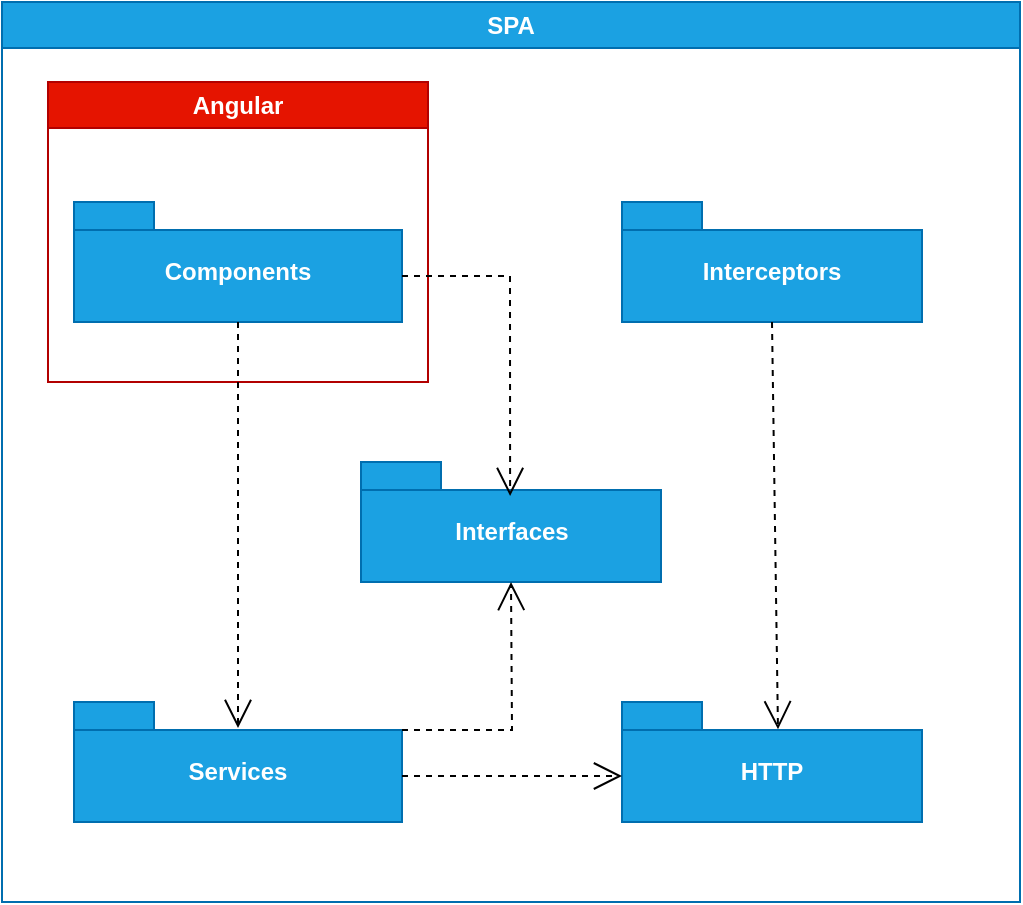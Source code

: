 <mxfile version="24.7.17">
  <diagram name="Página-1" id="kKBKMEyVlORLd3pp8Gom">
    <mxGraphModel dx="780" dy="496" grid="1" gridSize="10" guides="1" tooltips="1" connect="1" arrows="1" fold="1" page="1" pageScale="1" pageWidth="827" pageHeight="1169" math="0" shadow="0">
      <root>
        <mxCell id="0" />
        <mxCell id="1" parent="0" />
        <mxCell id="Upk1R_LHM_AzDDc6ebxE-3" value="SPA" style="swimlane;whiteSpace=wrap;html=1;fillColor=#1ba1e2;fontColor=#ffffff;strokeColor=#006EAF;" parent="1" vertex="1">
          <mxGeometry x="150" y="50" width="509" height="450" as="geometry" />
        </mxCell>
        <mxCell id="rFL1SJs7jFUsXzOqKkRG-2" value="Angular" style="swimlane;whiteSpace=wrap;html=1;fillColor=#e51400;fontColor=#ffffff;strokeColor=#B20000;" vertex="1" parent="Upk1R_LHM_AzDDc6ebxE-3">
          <mxGeometry x="23" y="40" width="190" height="150" as="geometry" />
        </mxCell>
        <mxCell id="rFL1SJs7jFUsXzOqKkRG-3" value="Components" style="shape=folder;fontStyle=1;spacingTop=10;tabWidth=40;tabHeight=14;tabPosition=left;html=1;whiteSpace=wrap;fillColor=#1ba1e2;fontColor=#ffffff;strokeColor=#006EAF;" vertex="1" parent="rFL1SJs7jFUsXzOqKkRG-2">
          <mxGeometry x="13" y="60" width="164" height="60" as="geometry" />
        </mxCell>
        <mxCell id="rFL1SJs7jFUsXzOqKkRG-8" value="Services" style="shape=folder;fontStyle=1;spacingTop=10;tabWidth=40;tabHeight=14;tabPosition=left;html=1;whiteSpace=wrap;fillColor=#1ba1e2;fontColor=#ffffff;strokeColor=#006EAF;" vertex="1" parent="Upk1R_LHM_AzDDc6ebxE-3">
          <mxGeometry x="36" y="350" width="164" height="60" as="geometry" />
        </mxCell>
        <mxCell id="rFL1SJs7jFUsXzOqKkRG-4" value="" style="endArrow=open;endSize=12;dashed=1;html=1;rounded=0;exitX=0.5;exitY=1;exitDx=0;exitDy=0;exitPerimeter=0;entryX=0.5;entryY=0.217;entryDx=0;entryDy=0;entryPerimeter=0;" edge="1" parent="Upk1R_LHM_AzDDc6ebxE-3" source="rFL1SJs7jFUsXzOqKkRG-3" target="rFL1SJs7jFUsXzOqKkRG-8">
          <mxGeometry width="160" relative="1" as="geometry">
            <mxPoint x="97" y="160" as="sourcePoint" />
            <mxPoint x="104" y="290" as="targetPoint" />
          </mxGeometry>
        </mxCell>
        <mxCell id="rFL1SJs7jFUsXzOqKkRG-11" value="Interceptors" style="shape=folder;fontStyle=1;spacingTop=10;tabWidth=40;tabHeight=14;tabPosition=left;html=1;whiteSpace=wrap;fillColor=#1ba1e2;fontColor=#ffffff;strokeColor=#006EAF;" vertex="1" parent="Upk1R_LHM_AzDDc6ebxE-3">
          <mxGeometry x="310" y="100" width="150" height="60" as="geometry" />
        </mxCell>
        <mxCell id="rFL1SJs7jFUsXzOqKkRG-12" value="HTTP" style="shape=folder;fontStyle=1;spacingTop=10;tabWidth=40;tabHeight=14;tabPosition=left;html=1;whiteSpace=wrap;fillColor=#1ba1e2;fontColor=#ffffff;strokeColor=#006EAF;" vertex="1" parent="Upk1R_LHM_AzDDc6ebxE-3">
          <mxGeometry x="310" y="350" width="150" height="60" as="geometry" />
        </mxCell>
        <mxCell id="rFL1SJs7jFUsXzOqKkRG-13" value="Interfaces" style="shape=folder;fontStyle=1;spacingTop=10;tabWidth=40;tabHeight=14;tabPosition=left;html=1;whiteSpace=wrap;fillColor=#1ba1e2;fontColor=#ffffff;strokeColor=#006EAF;" vertex="1" parent="Upk1R_LHM_AzDDc6ebxE-3">
          <mxGeometry x="179.5" y="230" width="150" height="60" as="geometry" />
        </mxCell>
        <mxCell id="rFL1SJs7jFUsXzOqKkRG-14" value="" style="endArrow=open;endSize=12;dashed=1;html=1;rounded=0;exitX=0;exitY=0;exitDx=164;exitDy=37;exitPerimeter=0;entryX=0.497;entryY=0.283;entryDx=0;entryDy=0;entryPerimeter=0;" edge="1" parent="Upk1R_LHM_AzDDc6ebxE-3" source="rFL1SJs7jFUsXzOqKkRG-3" target="rFL1SJs7jFUsXzOqKkRG-13">
          <mxGeometry width="160" relative="1" as="geometry">
            <mxPoint x="115" y="170" as="sourcePoint" />
            <mxPoint x="115" y="373" as="targetPoint" />
            <Array as="points">
              <mxPoint x="254" y="137" />
            </Array>
          </mxGeometry>
        </mxCell>
        <mxCell id="rFL1SJs7jFUsXzOqKkRG-15" value="" style="endArrow=open;endSize=12;dashed=1;html=1;rounded=0;exitX=0.5;exitY=1;exitDx=0;exitDy=0;exitPerimeter=0;entryX=0.52;entryY=0.228;entryDx=0;entryDy=0;entryPerimeter=0;" edge="1" parent="Upk1R_LHM_AzDDc6ebxE-3" source="rFL1SJs7jFUsXzOqKkRG-11" target="rFL1SJs7jFUsXzOqKkRG-12">
          <mxGeometry width="160" relative="1" as="geometry">
            <mxPoint x="128" y="170" as="sourcePoint" />
            <mxPoint x="385" y="362" as="targetPoint" />
          </mxGeometry>
        </mxCell>
        <mxCell id="rFL1SJs7jFUsXzOqKkRG-37" value="" style="endArrow=open;endSize=12;dashed=1;html=1;rounded=0;entryX=0.5;entryY=1;entryDx=0;entryDy=0;entryPerimeter=0;exitX=0;exitY=0;exitDx=164;exitDy=14;exitPerimeter=0;" edge="1" parent="Upk1R_LHM_AzDDc6ebxE-3" source="rFL1SJs7jFUsXzOqKkRG-8" target="rFL1SJs7jFUsXzOqKkRG-13">
          <mxGeometry width="160" relative="1" as="geometry">
            <mxPoint x="118" y="360" as="sourcePoint" />
            <mxPoint x="255" y="340" as="targetPoint" />
            <Array as="points">
              <mxPoint x="255" y="364" />
            </Array>
          </mxGeometry>
        </mxCell>
        <mxCell id="rFL1SJs7jFUsXzOqKkRG-38" value="" style="endArrow=open;endSize=12;dashed=1;html=1;rounded=0;entryX=0;entryY=0;entryDx=0;entryDy=37;entryPerimeter=0;exitX=0;exitY=0;exitDx=164;exitDy=37;exitPerimeter=0;" edge="1" parent="Upk1R_LHM_AzDDc6ebxE-3" source="rFL1SJs7jFUsXzOqKkRG-8" target="rFL1SJs7jFUsXzOqKkRG-12">
          <mxGeometry width="160" relative="1" as="geometry">
            <mxPoint x="210" y="397" as="sourcePoint" />
            <mxPoint x="265" y="300" as="targetPoint" />
            <Array as="points" />
          </mxGeometry>
        </mxCell>
      </root>
    </mxGraphModel>
  </diagram>
</mxfile>
